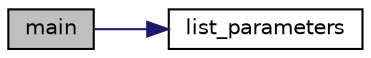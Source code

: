 digraph "main"
{
  edge [fontname="Helvetica",fontsize="10",labelfontname="Helvetica",labelfontsize="10"];
  node [fontname="Helvetica",fontsize="10",shape=record];
  rankdir="LR";
  Node3 [label="main",height=0.2,width=0.4,color="black", fillcolor="grey75", style="filled", fontcolor="black"];
  Node3 -> Node4 [color="midnightblue",fontsize="10",style="solid",fontname="Helvetica"];
  Node4 [label="list_parameters",height=0.2,width=0.4,color="black", fillcolor="white", style="filled",URL="$d4/db8/srg_8_c.html#acf03bc8dc376b7f46c0b060b9f80a284"];
}
